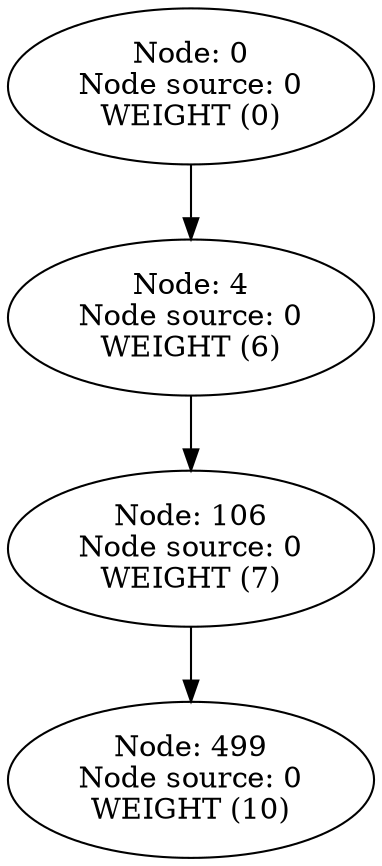digraph {
	499 [label="Node: 499
Node source: 0
WEIGHT (10)"]
	106 [label="Node: 106
Node source: 0
WEIGHT (7)"]
	4 [label="Node: 4
Node source: 0
WEIGHT (6)"]
	0 [label="Node: 0
Node source: 0
WEIGHT (0)"]
	106 -> 499
	4 -> 106
	0 -> 4
}
